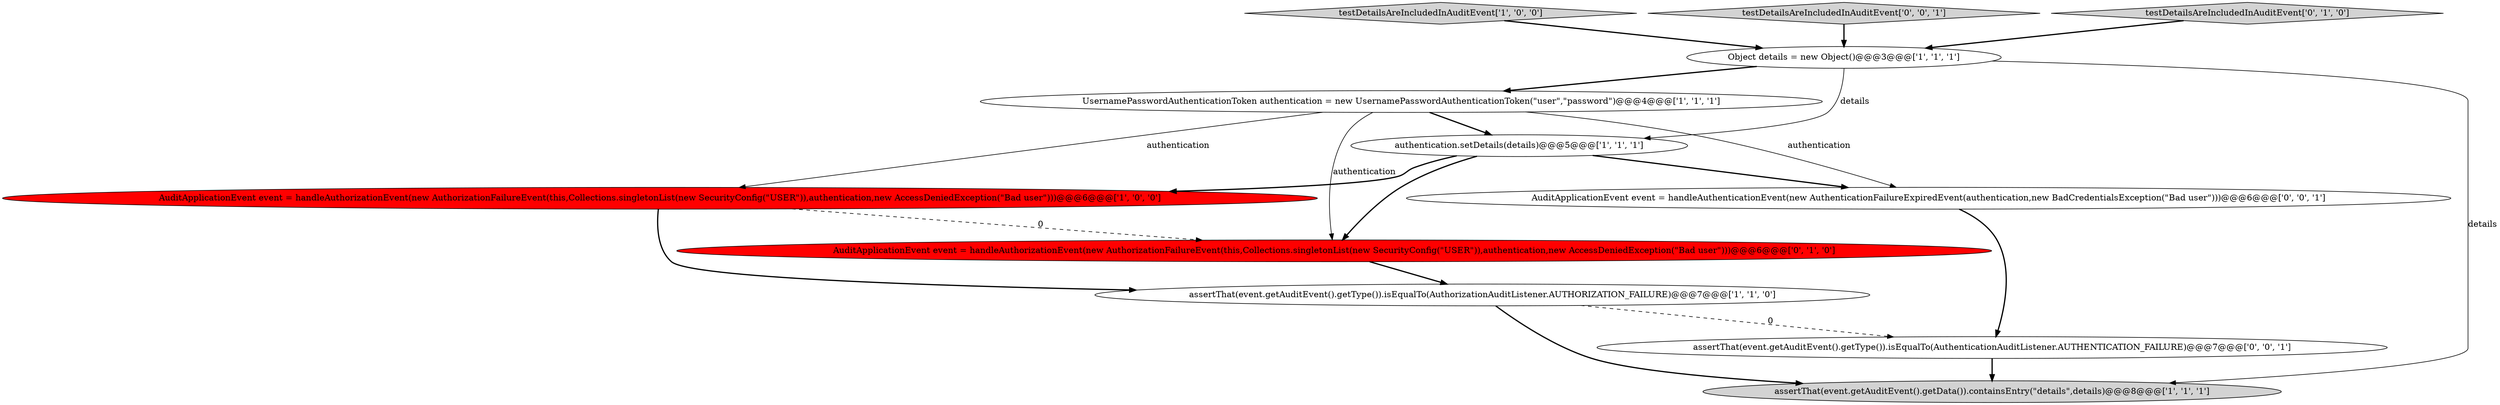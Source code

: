 digraph {
8 [style = filled, label = "AuditApplicationEvent event = handleAuthorizationEvent(new AuthorizationFailureEvent(this,Collections.singletonList(new SecurityConfig(\"USER\")),authentication,new AccessDeniedException(\"Bad user\")))@@@6@@@['0', '1', '0']", fillcolor = red, shape = ellipse image = "AAA1AAABBB2BBB"];
5 [style = filled, label = "assertThat(event.getAuditEvent().getData()).containsEntry(\"details\",details)@@@8@@@['1', '1', '1']", fillcolor = lightgray, shape = ellipse image = "AAA0AAABBB1BBB"];
10 [style = filled, label = "AuditApplicationEvent event = handleAuthenticationEvent(new AuthenticationFailureExpiredEvent(authentication,new BadCredentialsException(\"Bad user\")))@@@6@@@['0', '0', '1']", fillcolor = white, shape = ellipse image = "AAA0AAABBB3BBB"];
3 [style = filled, label = "testDetailsAreIncludedInAuditEvent['1', '0', '0']", fillcolor = lightgray, shape = diamond image = "AAA0AAABBB1BBB"];
2 [style = filled, label = "AuditApplicationEvent event = handleAuthorizationEvent(new AuthorizationFailureEvent(this,Collections.singletonList(new SecurityConfig(\"USER\")),authentication,new AccessDeniedException(\"Bad user\")))@@@6@@@['1', '0', '0']", fillcolor = red, shape = ellipse image = "AAA1AAABBB1BBB"];
11 [style = filled, label = "assertThat(event.getAuditEvent().getType()).isEqualTo(AuthenticationAuditListener.AUTHENTICATION_FAILURE)@@@7@@@['0', '0', '1']", fillcolor = white, shape = ellipse image = "AAA0AAABBB3BBB"];
4 [style = filled, label = "assertThat(event.getAuditEvent().getType()).isEqualTo(AuthorizationAuditListener.AUTHORIZATION_FAILURE)@@@7@@@['1', '1', '0']", fillcolor = white, shape = ellipse image = "AAA0AAABBB1BBB"];
6 [style = filled, label = "authentication.setDetails(details)@@@5@@@['1', '1', '1']", fillcolor = white, shape = ellipse image = "AAA0AAABBB1BBB"];
9 [style = filled, label = "testDetailsAreIncludedInAuditEvent['0', '0', '1']", fillcolor = lightgray, shape = diamond image = "AAA0AAABBB3BBB"];
1 [style = filled, label = "Object details = new Object()@@@3@@@['1', '1', '1']", fillcolor = white, shape = ellipse image = "AAA0AAABBB1BBB"];
7 [style = filled, label = "testDetailsAreIncludedInAuditEvent['0', '1', '0']", fillcolor = lightgray, shape = diamond image = "AAA0AAABBB2BBB"];
0 [style = filled, label = "UsernamePasswordAuthenticationToken authentication = new UsernamePasswordAuthenticationToken(\"user\",\"password\")@@@4@@@['1', '1', '1']", fillcolor = white, shape = ellipse image = "AAA0AAABBB1BBB"];
1->5 [style = solid, label="details"];
11->5 [style = bold, label=""];
0->2 [style = solid, label="authentication"];
0->10 [style = solid, label="authentication"];
7->1 [style = bold, label=""];
1->0 [style = bold, label=""];
8->4 [style = bold, label=""];
10->11 [style = bold, label=""];
9->1 [style = bold, label=""];
3->1 [style = bold, label=""];
1->6 [style = solid, label="details"];
4->11 [style = dashed, label="0"];
0->6 [style = bold, label=""];
4->5 [style = bold, label=""];
2->4 [style = bold, label=""];
2->8 [style = dashed, label="0"];
6->10 [style = bold, label=""];
6->8 [style = bold, label=""];
0->8 [style = solid, label="authentication"];
6->2 [style = bold, label=""];
}
